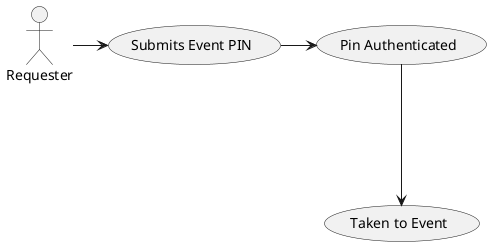 @startuml
:Requester: as R
(Submits Event PIN) as PIN
(Pin Authenticated) as PA
(Taken to Event) as E

R -> PIN

PIN -> PA

PA ---> E

@enduml